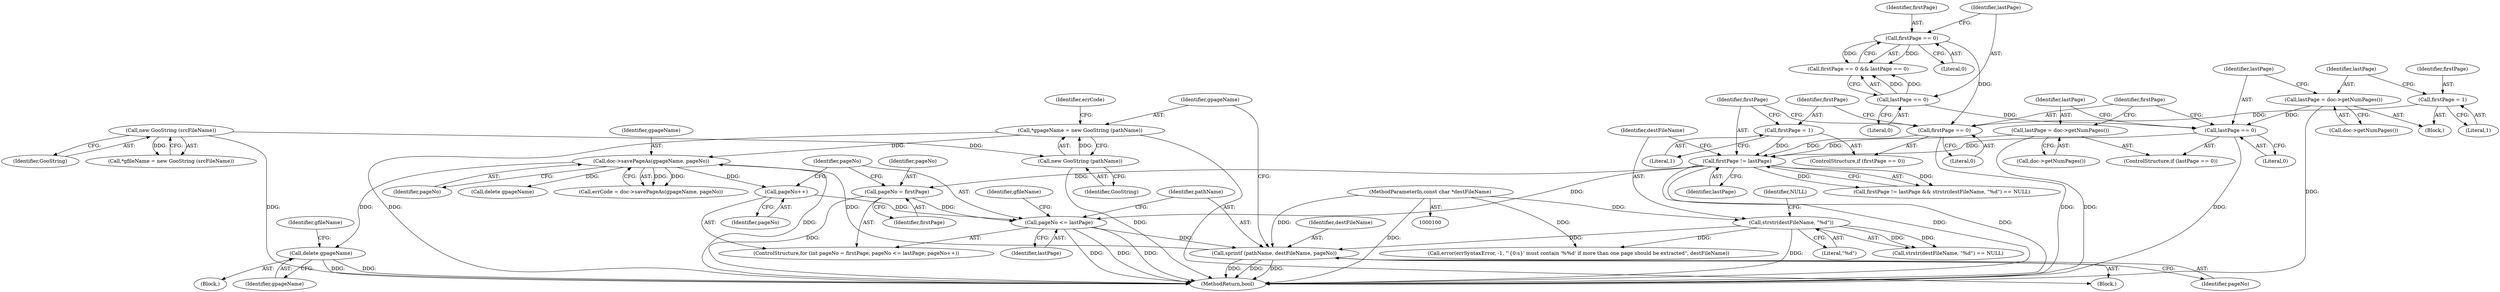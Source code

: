 digraph "0_poppler_b8682d868ddf7f741e93b791588af0932893f95c@pointer" {
"1000206" [label="(Call,delete gpageName)"];
"1000198" [label="(Call,doc->savePageAs(gpageName, pageNo))"];
"1000191" [label="(Call,*gpageName = new GooString (pathName))"];
"1000193" [label="(Call,new GooString (pathName))"];
"1000108" [label="(Call,new GooString (srcFileName))"];
"1000186" [label="(Call,sprintf (pathName, destFileName, pageNo))"];
"1000162" [label="(Call,strstr(destFileName, \"%d\"))"];
"1000102" [label="(MethodParameterIn,const char *destFileName)"];
"1000180" [label="(Call,pageNo <= lastPage)"];
"1000177" [label="(Call,pageNo = firstPage)"];
"1000158" [label="(Call,firstPage != lastPage)"];
"1000150" [label="(Call,firstPage == 0)"];
"1000129" [label="(Call,firstPage == 0)"];
"1000136" [label="(Call,firstPage = 1)"];
"1000153" [label="(Call,firstPage = 1)"];
"1000143" [label="(Call,lastPage == 0)"];
"1000139" [label="(Call,lastPage = doc->getNumPages())"];
"1000132" [label="(Call,lastPage == 0)"];
"1000146" [label="(Call,lastPage = doc->getNumPages())"];
"1000183" [label="(Call,pageNo++)"];
"1000150" [label="(Call,firstPage == 0)"];
"1000137" [label="(Identifier,firstPage)"];
"1000109" [label="(Identifier,GooString)"];
"1000149" [label="(ControlStructure,if (firstPage == 0))"];
"1000102" [label="(MethodParameterIn,const char *destFileName)"];
"1000141" [label="(Call,doc->getNumPages())"];
"1000151" [label="(Identifier,firstPage)"];
"1000162" [label="(Call,strstr(destFileName, \"%d\"))"];
"1000160" [label="(Identifier,lastPage)"];
"1000193" [label="(Call,new GooString (pathName))"];
"1000167" [label="(Call,error(errSyntaxError, -1, \"'{0:s}' must contain '%%d' if more than one page should be extracted\", destFileName))"];
"1000153" [label="(Call,firstPage = 1)"];
"1000146" [label="(Call,lastPage = doc->getNumPages())"];
"1000147" [label="(Identifier,lastPage)"];
"1000198" [label="(Call,doc->savePageAs(gpageName, pageNo))"];
"1000129" [label="(Call,firstPage == 0)"];
"1000184" [label="(Identifier,pageNo)"];
"1000165" [label="(Identifier,NULL)"];
"1000197" [label="(Identifier,errCode)"];
"1000164" [label="(Literal,\"%d\")"];
"1000180" [label="(Call,pageNo <= lastPage)"];
"1000189" [label="(Identifier,pageNo)"];
"1000152" [label="(Literal,0)"];
"1000175" [label="(ControlStructure,for (int pageNo = firstPage; pageNo <= lastPage; pageNo++))"];
"1000192" [label="(Identifier,gpageName)"];
"1000177" [label="(Call,pageNo = firstPage)"];
"1000178" [label="(Identifier,pageNo)"];
"1000212" [label="(Call,delete gpageName)"];
"1000194" [label="(Identifier,GooString)"];
"1000218" [label="(MethodReturn,bool)"];
"1000157" [label="(Call,firstPage != lastPage && strstr(destFileName, \"%d\") == NULL)"];
"1000139" [label="(Call,lastPage = doc->getNumPages())"];
"1000182" [label="(Identifier,lastPage)"];
"1000159" [label="(Identifier,firstPage)"];
"1000163" [label="(Identifier,destFileName)"];
"1000161" [label="(Call,strstr(destFileName, \"%d\") == NULL)"];
"1000186" [label="(Call,sprintf (pathName, destFileName, pageNo))"];
"1000143" [label="(Call,lastPage == 0)"];
"1000136" [label="(Call,firstPage = 1)"];
"1000131" [label="(Literal,0)"];
"1000191" [label="(Call,*gpageName = new GooString (pathName))"];
"1000132" [label="(Call,lastPage == 0)"];
"1000188" [label="(Identifier,destFileName)"];
"1000200" [label="(Identifier,pageNo)"];
"1000187" [label="(Identifier,pathName)"];
"1000148" [label="(Call,doc->getNumPages())"];
"1000106" [label="(Call,*gfileName = new GooString (srcFileName))"];
"1000128" [label="(Call,firstPage == 0 && lastPage == 0)"];
"1000183" [label="(Call,pageNo++)"];
"1000158" [label="(Call,firstPage != lastPage)"];
"1000133" [label="(Identifier,lastPage)"];
"1000199" [label="(Identifier,gpageName)"];
"1000179" [label="(Identifier,firstPage)"];
"1000138" [label="(Literal,1)"];
"1000155" [label="(Literal,1)"];
"1000134" [label="(Literal,0)"];
"1000209" [label="(Identifier,gfileName)"];
"1000206" [label="(Call,delete gpageName)"];
"1000154" [label="(Identifier,firstPage)"];
"1000108" [label="(Call,new GooString (srcFileName))"];
"1000140" [label="(Identifier,lastPage)"];
"1000215" [label="(Identifier,gfileName)"];
"1000142" [label="(ControlStructure,if (lastPage == 0))"];
"1000145" [label="(Literal,0)"];
"1000205" [label="(Block,)"];
"1000135" [label="(Block,)"];
"1000196" [label="(Call,errCode = doc->savePageAs(gpageName, pageNo))"];
"1000181" [label="(Identifier,pageNo)"];
"1000207" [label="(Identifier,gpageName)"];
"1000185" [label="(Block,)"];
"1000144" [label="(Identifier,lastPage)"];
"1000130" [label="(Identifier,firstPage)"];
"1000206" -> "1000205"  [label="AST: "];
"1000206" -> "1000207"  [label="CFG: "];
"1000207" -> "1000206"  [label="AST: "];
"1000209" -> "1000206"  [label="CFG: "];
"1000206" -> "1000218"  [label="DDG: "];
"1000206" -> "1000218"  [label="DDG: "];
"1000198" -> "1000206"  [label="DDG: "];
"1000198" -> "1000196"  [label="AST: "];
"1000198" -> "1000200"  [label="CFG: "];
"1000199" -> "1000198"  [label="AST: "];
"1000200" -> "1000198"  [label="AST: "];
"1000196" -> "1000198"  [label="CFG: "];
"1000198" -> "1000218"  [label="DDG: "];
"1000198" -> "1000183"  [label="DDG: "];
"1000198" -> "1000196"  [label="DDG: "];
"1000198" -> "1000196"  [label="DDG: "];
"1000191" -> "1000198"  [label="DDG: "];
"1000186" -> "1000198"  [label="DDG: "];
"1000198" -> "1000212"  [label="DDG: "];
"1000191" -> "1000185"  [label="AST: "];
"1000191" -> "1000193"  [label="CFG: "];
"1000192" -> "1000191"  [label="AST: "];
"1000193" -> "1000191"  [label="AST: "];
"1000197" -> "1000191"  [label="CFG: "];
"1000191" -> "1000218"  [label="DDG: "];
"1000193" -> "1000191"  [label="DDG: "];
"1000193" -> "1000194"  [label="CFG: "];
"1000194" -> "1000193"  [label="AST: "];
"1000193" -> "1000218"  [label="DDG: "];
"1000108" -> "1000193"  [label="DDG: "];
"1000108" -> "1000106"  [label="AST: "];
"1000108" -> "1000109"  [label="CFG: "];
"1000109" -> "1000108"  [label="AST: "];
"1000106" -> "1000108"  [label="CFG: "];
"1000108" -> "1000218"  [label="DDG: "];
"1000108" -> "1000106"  [label="DDG: "];
"1000186" -> "1000185"  [label="AST: "];
"1000186" -> "1000189"  [label="CFG: "];
"1000187" -> "1000186"  [label="AST: "];
"1000188" -> "1000186"  [label="AST: "];
"1000189" -> "1000186"  [label="AST: "];
"1000192" -> "1000186"  [label="CFG: "];
"1000186" -> "1000218"  [label="DDG: "];
"1000186" -> "1000218"  [label="DDG: "];
"1000186" -> "1000218"  [label="DDG: "];
"1000162" -> "1000186"  [label="DDG: "];
"1000102" -> "1000186"  [label="DDG: "];
"1000180" -> "1000186"  [label="DDG: "];
"1000162" -> "1000161"  [label="AST: "];
"1000162" -> "1000164"  [label="CFG: "];
"1000163" -> "1000162"  [label="AST: "];
"1000164" -> "1000162"  [label="AST: "];
"1000165" -> "1000162"  [label="CFG: "];
"1000162" -> "1000218"  [label="DDG: "];
"1000162" -> "1000161"  [label="DDG: "];
"1000162" -> "1000161"  [label="DDG: "];
"1000102" -> "1000162"  [label="DDG: "];
"1000162" -> "1000167"  [label="DDG: "];
"1000102" -> "1000100"  [label="AST: "];
"1000102" -> "1000218"  [label="DDG: "];
"1000102" -> "1000167"  [label="DDG: "];
"1000180" -> "1000175"  [label="AST: "];
"1000180" -> "1000182"  [label="CFG: "];
"1000181" -> "1000180"  [label="AST: "];
"1000182" -> "1000180"  [label="AST: "];
"1000187" -> "1000180"  [label="CFG: "];
"1000215" -> "1000180"  [label="CFG: "];
"1000180" -> "1000218"  [label="DDG: "];
"1000180" -> "1000218"  [label="DDG: "];
"1000180" -> "1000218"  [label="DDG: "];
"1000177" -> "1000180"  [label="DDG: "];
"1000183" -> "1000180"  [label="DDG: "];
"1000158" -> "1000180"  [label="DDG: "];
"1000177" -> "1000175"  [label="AST: "];
"1000177" -> "1000179"  [label="CFG: "];
"1000178" -> "1000177"  [label="AST: "];
"1000179" -> "1000177"  [label="AST: "];
"1000181" -> "1000177"  [label="CFG: "];
"1000177" -> "1000218"  [label="DDG: "];
"1000158" -> "1000177"  [label="DDG: "];
"1000158" -> "1000157"  [label="AST: "];
"1000158" -> "1000160"  [label="CFG: "];
"1000159" -> "1000158"  [label="AST: "];
"1000160" -> "1000158"  [label="AST: "];
"1000163" -> "1000158"  [label="CFG: "];
"1000157" -> "1000158"  [label="CFG: "];
"1000158" -> "1000218"  [label="DDG: "];
"1000158" -> "1000218"  [label="DDG: "];
"1000158" -> "1000157"  [label="DDG: "];
"1000158" -> "1000157"  [label="DDG: "];
"1000150" -> "1000158"  [label="DDG: "];
"1000153" -> "1000158"  [label="DDG: "];
"1000143" -> "1000158"  [label="DDG: "];
"1000146" -> "1000158"  [label="DDG: "];
"1000150" -> "1000149"  [label="AST: "];
"1000150" -> "1000152"  [label="CFG: "];
"1000151" -> "1000150"  [label="AST: "];
"1000152" -> "1000150"  [label="AST: "];
"1000154" -> "1000150"  [label="CFG: "];
"1000159" -> "1000150"  [label="CFG: "];
"1000150" -> "1000218"  [label="DDG: "];
"1000129" -> "1000150"  [label="DDG: "];
"1000136" -> "1000150"  [label="DDG: "];
"1000129" -> "1000128"  [label="AST: "];
"1000129" -> "1000131"  [label="CFG: "];
"1000130" -> "1000129"  [label="AST: "];
"1000131" -> "1000129"  [label="AST: "];
"1000133" -> "1000129"  [label="CFG: "];
"1000128" -> "1000129"  [label="CFG: "];
"1000129" -> "1000128"  [label="DDG: "];
"1000129" -> "1000128"  [label="DDG: "];
"1000136" -> "1000135"  [label="AST: "];
"1000136" -> "1000138"  [label="CFG: "];
"1000137" -> "1000136"  [label="AST: "];
"1000138" -> "1000136"  [label="AST: "];
"1000140" -> "1000136"  [label="CFG: "];
"1000153" -> "1000149"  [label="AST: "];
"1000153" -> "1000155"  [label="CFG: "];
"1000154" -> "1000153"  [label="AST: "];
"1000155" -> "1000153"  [label="AST: "];
"1000159" -> "1000153"  [label="CFG: "];
"1000143" -> "1000142"  [label="AST: "];
"1000143" -> "1000145"  [label="CFG: "];
"1000144" -> "1000143"  [label="AST: "];
"1000145" -> "1000143"  [label="AST: "];
"1000147" -> "1000143"  [label="CFG: "];
"1000151" -> "1000143"  [label="CFG: "];
"1000143" -> "1000218"  [label="DDG: "];
"1000139" -> "1000143"  [label="DDG: "];
"1000132" -> "1000143"  [label="DDG: "];
"1000139" -> "1000135"  [label="AST: "];
"1000139" -> "1000141"  [label="CFG: "];
"1000140" -> "1000139"  [label="AST: "];
"1000141" -> "1000139"  [label="AST: "];
"1000144" -> "1000139"  [label="CFG: "];
"1000139" -> "1000218"  [label="DDG: "];
"1000132" -> "1000128"  [label="AST: "];
"1000132" -> "1000134"  [label="CFG: "];
"1000133" -> "1000132"  [label="AST: "];
"1000134" -> "1000132"  [label="AST: "];
"1000128" -> "1000132"  [label="CFG: "];
"1000132" -> "1000128"  [label="DDG: "];
"1000132" -> "1000128"  [label="DDG: "];
"1000146" -> "1000142"  [label="AST: "];
"1000146" -> "1000148"  [label="CFG: "];
"1000147" -> "1000146"  [label="AST: "];
"1000148" -> "1000146"  [label="AST: "];
"1000151" -> "1000146"  [label="CFG: "];
"1000146" -> "1000218"  [label="DDG: "];
"1000183" -> "1000175"  [label="AST: "];
"1000183" -> "1000184"  [label="CFG: "];
"1000184" -> "1000183"  [label="AST: "];
"1000181" -> "1000183"  [label="CFG: "];
}
